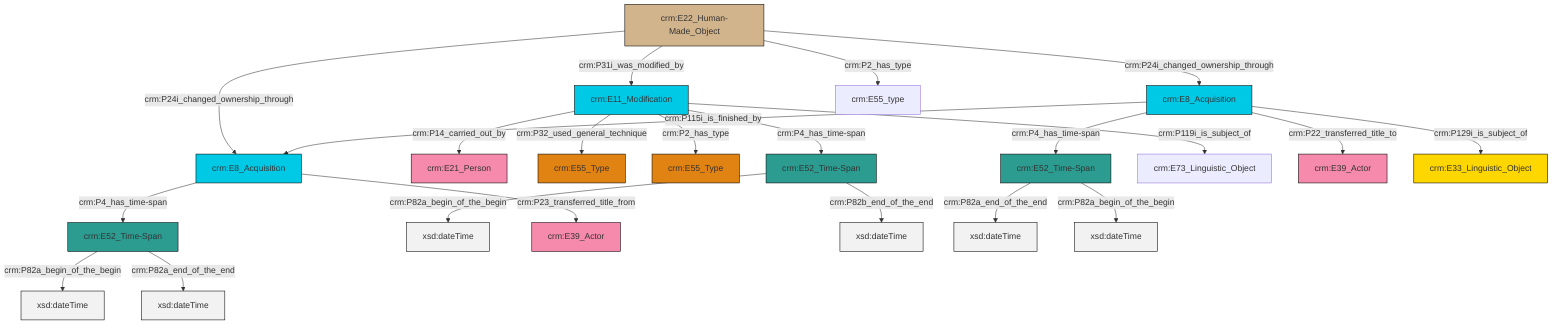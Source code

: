 graph TD
classDef Literal fill:#f2f2f2,stroke:#000000;
classDef CRM_Entity fill:#FFFFFF,stroke:#000000;
classDef Temporal_Entity fill:#00C9E6, stroke:#000000;
classDef Type fill:#E18312, stroke:#000000;
classDef Time-Span fill:#2C9C91, stroke:#000000;
classDef Appellation fill:#FFEB7F, stroke:#000000;
classDef Place fill:#008836, stroke:#000000;
classDef Persistent_Item fill:#B266B2, stroke:#000000;
classDef Conceptual_Object fill:#FFD700, stroke:#000000;
classDef Physical_Thing fill:#D2B48C, stroke:#000000;
classDef Actor fill:#f58aad, stroke:#000000;
classDef PC_Classes fill:#4ce600, stroke:#000000;
classDef Multi fill:#cccccc,stroke:#000000;

0["crm:E52_Time-Span"]:::Time-Span -->|crm:P82a_begin_of_the_begin| 1[xsd:dateTime]:::Literal
4["crm:E11_Modification"]:::Temporal_Entity -->|crm:P14_carried_out_by| 5["crm:E21_Person"]:::Actor
11["crm:E8_Acquisition"]:::Temporal_Entity -->|crm:P115i_is_finished_by| 12["crm:E8_Acquisition"]:::Temporal_Entity
4["crm:E11_Modification"]:::Temporal_Entity -->|crm:P32_used_general_technique| 6["crm:E55_Type"]:::Type
12["crm:E8_Acquisition"]:::Temporal_Entity -->|crm:P4_has_time-span| 0["crm:E52_Time-Span"]:::Time-Span
2["crm:E52_Time-Span"]:::Time-Span -->|crm:P82a_begin_of_the_begin| 15[xsd:dateTime]:::Literal
16["crm:E22_Human-Made_Object"]:::Physical_Thing -->|crm:P24i_changed_ownership_through| 11["crm:E8_Acquisition"]:::Temporal_Entity
16["crm:E22_Human-Made_Object"]:::Physical_Thing -->|crm:P2_has_type| 21["crm:E55_type"]:::Default
16["crm:E22_Human-Made_Object"]:::Physical_Thing -->|crm:P31i_was_modified_by| 4["crm:E11_Modification"]:::Temporal_Entity
2["crm:E52_Time-Span"]:::Time-Span -->|crm:P82b_end_of_the_end| 26[xsd:dateTime]:::Literal
0["crm:E52_Time-Span"]:::Time-Span -->|crm:P82a_end_of_the_end| 27[xsd:dateTime]:::Literal
4["crm:E11_Modification"]:::Temporal_Entity -->|crm:P119i_is_subject_of| 17["crm:E73_Linguistic_Object"]:::Default
11["crm:E8_Acquisition"]:::Temporal_Entity -->|crm:P22_transferred_title_to| 19["crm:E39_Actor"]:::Actor
13["crm:E52_Time-Span"]:::Time-Span -->|crm:P82a_end_of_the_end| 30[xsd:dateTime]:::Literal
11["crm:E8_Acquisition"]:::Temporal_Entity -->|crm:P4_has_time-span| 13["crm:E52_Time-Span"]:::Time-Span
12["crm:E8_Acquisition"]:::Temporal_Entity -->|crm:P23_transferred_title_from| 23["crm:E39_Actor"]:::Actor
16["crm:E22_Human-Made_Object"]:::Physical_Thing -->|crm:P24i_changed_ownership_through| 12["crm:E8_Acquisition"]:::Temporal_Entity
13["crm:E52_Time-Span"]:::Time-Span -->|crm:P82a_begin_of_the_begin| 35[xsd:dateTime]:::Literal
11["crm:E8_Acquisition"]:::Temporal_Entity -->|crm:P129i_is_subject_of| 31["crm:E33_Linguistic_Object"]:::Conceptual_Object
4["crm:E11_Modification"]:::Temporal_Entity -->|crm:P2_has_type| 9["crm:E55_Type"]:::Type
4["crm:E11_Modification"]:::Temporal_Entity -->|crm:P4_has_time-span| 2["crm:E52_Time-Span"]:::Time-Span